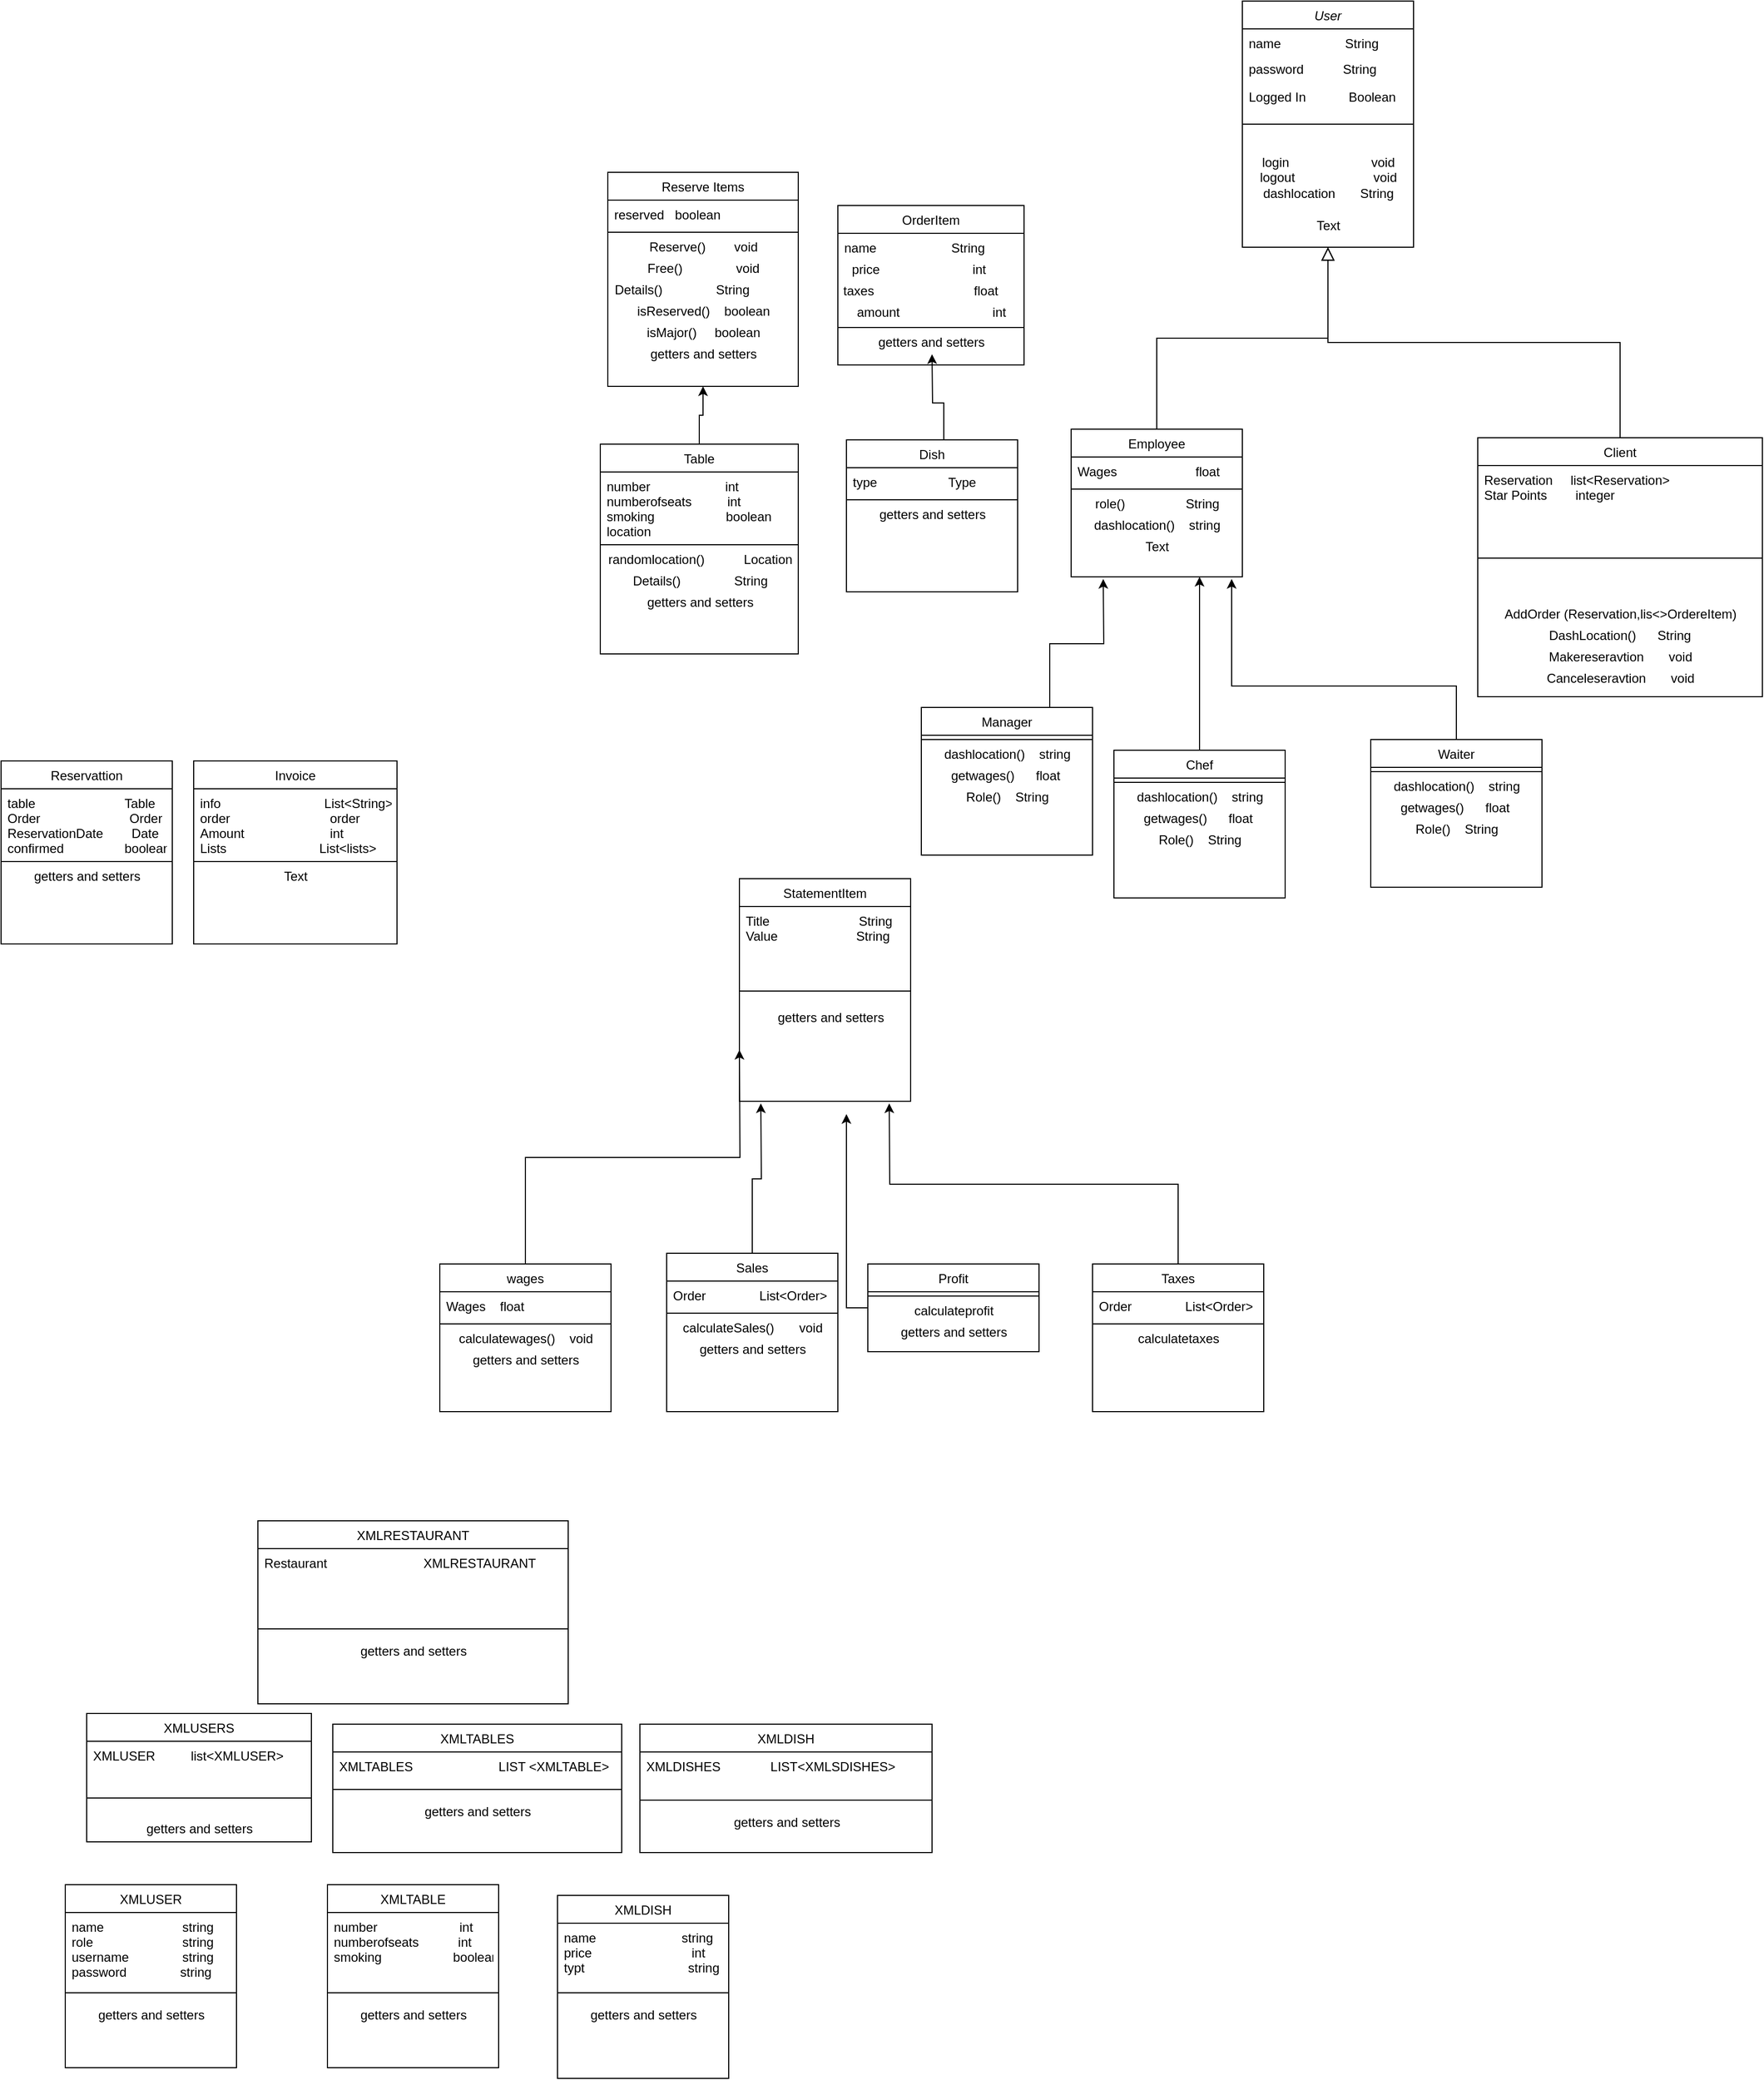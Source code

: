<mxfile version="12.9.7" type="device"><diagram id="C5RBs43oDa-KdzZeNtuy" name="Page-1"><mxGraphModel dx="3723" dy="6605" grid="1" gridSize="10" guides="1" tooltips="1" connect="1" arrows="1" fold="1" page="1" pageScale="1" pageWidth="1654" pageHeight="2336" math="0" shadow="0"><root><mxCell id="WIyWlLk6GJQsqaUBKTNV-0"/><mxCell id="WIyWlLk6GJQsqaUBKTNV-1" parent="WIyWlLk6GJQsqaUBKTNV-0"/><mxCell id="zkfFHV4jXpPFQw0GAbJ--12" value="" style="endArrow=block;endSize=10;endFill=0;shadow=0;strokeWidth=1;rounded=0;edgeStyle=elbowEdgeStyle;elbow=vertical;" parent="WIyWlLk6GJQsqaUBKTNV-1" source="zkfFHV4jXpPFQw0GAbJ--6" target="zkfFHV4jXpPFQw0GAbJ--0" edge="1"><mxGeometry width="160" relative="1" as="geometry"><mxPoint x="200" y="203" as="sourcePoint"/><mxPoint x="200" y="203" as="targetPoint"/></mxGeometry></mxCell><mxCell id="zkfFHV4jXpPFQw0GAbJ--16" value="" style="endArrow=block;endSize=10;endFill=0;shadow=0;strokeWidth=1;rounded=0;edgeStyle=elbowEdgeStyle;elbow=vertical;" parent="WIyWlLk6GJQsqaUBKTNV-1" source="zkfFHV4jXpPFQw0GAbJ--13" target="zkfFHV4jXpPFQw0GAbJ--0" edge="1"><mxGeometry width="160" relative="1" as="geometry"><mxPoint x="210" y="373" as="sourcePoint"/><mxPoint x="310" y="271" as="targetPoint"/></mxGeometry></mxCell><mxCell id="zkfFHV4jXpPFQw0GAbJ--6" value="Employee" style="swimlane;fontStyle=0;align=center;verticalAlign=top;childLayout=stackLayout;horizontal=1;startSize=26;horizontalStack=0;resizeParent=1;resizeLast=0;collapsible=1;marginBottom=0;rounded=0;shadow=0;strokeWidth=1;" parent="WIyWlLk6GJQsqaUBKTNV-1" vertex="1"><mxGeometry x="60" y="370" width="160" height="138" as="geometry"><mxRectangle x="130" y="380" width="160" height="26" as="alternateBounds"/></mxGeometry></mxCell><mxCell id="zkfFHV4jXpPFQw0GAbJ--7" value="Wages                      float" style="text;align=left;verticalAlign=top;spacingLeft=4;spacingRight=4;overflow=hidden;rotatable=0;points=[[0,0.5],[1,0.5]];portConstraint=eastwest;" parent="zkfFHV4jXpPFQw0GAbJ--6" vertex="1"><mxGeometry y="26" width="160" height="26" as="geometry"/></mxCell><mxCell id="zkfFHV4jXpPFQw0GAbJ--9" value="" style="line;html=1;strokeWidth=1;align=left;verticalAlign=middle;spacingTop=-1;spacingLeft=3;spacingRight=3;rotatable=0;labelPosition=right;points=[];portConstraint=eastwest;" parent="zkfFHV4jXpPFQw0GAbJ--6" vertex="1"><mxGeometry y="52" width="160" height="8" as="geometry"/></mxCell><mxCell id="nWMLsTOHyKOP465TPJ_u-1" value="role()&amp;nbsp; &amp;nbsp; &amp;nbsp; &amp;nbsp; &amp;nbsp; &amp;nbsp; &amp;nbsp; &amp;nbsp; &amp;nbsp;String" style="text;html=1;align=center;verticalAlign=middle;resizable=0;points=[];autosize=1;" parent="zkfFHV4jXpPFQw0GAbJ--6" vertex="1"><mxGeometry y="60" width="160" height="20" as="geometry"/></mxCell><mxCell id="nWMLsTOHyKOP465TPJ_u-2" value="dashlocation()&amp;nbsp; &amp;nbsp; string" style="text;html=1;align=center;verticalAlign=middle;resizable=0;points=[];autosize=1;" parent="zkfFHV4jXpPFQw0GAbJ--6" vertex="1"><mxGeometry y="80" width="160" height="20" as="geometry"/></mxCell><mxCell id="nWMLsTOHyKOP465TPJ_u-3" value="Text" style="text;html=1;align=center;verticalAlign=middle;resizable=0;points=[];autosize=1;" parent="zkfFHV4jXpPFQw0GAbJ--6" vertex="1"><mxGeometry y="100" width="160" height="20" as="geometry"/></mxCell><mxCell id="Z7f3L4-Vb3ReVl7veDDW-21" style="edgeStyle=orthogonalEdgeStyle;rounded=0;orthogonalLoop=1;jettySize=auto;html=1;exitX=0.75;exitY=0;exitDx=0;exitDy=0;" parent="WIyWlLk6GJQsqaUBKTNV-1" source="Z7f3L4-Vb3ReVl7veDDW-6" edge="1"><mxGeometry relative="1" as="geometry"><mxPoint x="90" y="510" as="targetPoint"/></mxGeometry></mxCell><mxCell id="Z7f3L4-Vb3ReVl7veDDW-20" style="edgeStyle=orthogonalEdgeStyle;rounded=0;orthogonalLoop=1;jettySize=auto;html=1;exitX=0.5;exitY=0;exitDx=0;exitDy=0;entryX=0.75;entryY=1;entryDx=0;entryDy=0;" parent="WIyWlLk6GJQsqaUBKTNV-1" source="Z7f3L4-Vb3ReVl7veDDW-9" target="zkfFHV4jXpPFQw0GAbJ--6" edge="1"><mxGeometry relative="1" as="geometry"/></mxCell><mxCell id="Z7f3L4-Vb3ReVl7veDDW-19" style="edgeStyle=orthogonalEdgeStyle;rounded=0;orthogonalLoop=1;jettySize=auto;html=1;exitX=0.5;exitY=0;exitDx=0;exitDy=0;" parent="WIyWlLk6GJQsqaUBKTNV-1" source="Z7f3L4-Vb3ReVl7veDDW-14" edge="1"><mxGeometry relative="1" as="geometry"><mxPoint x="210" y="510" as="targetPoint"/><Array as="points"><mxPoint x="210" y="610"/></Array></mxGeometry></mxCell><mxCell id="Z7f3L4-Vb3ReVl7veDDW-9" value="Chef" style="swimlane;fontStyle=0;align=center;verticalAlign=top;childLayout=stackLayout;horizontal=1;startSize=26;horizontalStack=0;resizeParent=1;resizeLast=0;collapsible=1;marginBottom=0;rounded=0;shadow=0;strokeWidth=1;" parent="WIyWlLk6GJQsqaUBKTNV-1" vertex="1"><mxGeometry x="100" y="670" width="160" height="138" as="geometry"><mxRectangle x="130" y="380" width="160" height="26" as="alternateBounds"/></mxGeometry></mxCell><mxCell id="Z7f3L4-Vb3ReVl7veDDW-11" value="" style="line;html=1;strokeWidth=1;align=left;verticalAlign=middle;spacingTop=-1;spacingLeft=3;spacingRight=3;rotatable=0;labelPosition=right;points=[];portConstraint=eastwest;" parent="Z7f3L4-Vb3ReVl7veDDW-9" vertex="1"><mxGeometry y="26" width="160" height="8" as="geometry"/></mxCell><mxCell id="nWMLsTOHyKOP465TPJ_u-7" value="dashlocation()&amp;nbsp; &amp;nbsp; string" style="text;html=1;align=center;verticalAlign=middle;resizable=0;points=[];autosize=1;" parent="Z7f3L4-Vb3ReVl7veDDW-9" vertex="1"><mxGeometry y="34" width="160" height="20" as="geometry"/></mxCell><mxCell id="nWMLsTOHyKOP465TPJ_u-8" value="getwages()&amp;nbsp; &amp;nbsp; &amp;nbsp; float&amp;nbsp;" style="text;html=1;align=center;verticalAlign=middle;resizable=0;points=[];autosize=1;" parent="Z7f3L4-Vb3ReVl7veDDW-9" vertex="1"><mxGeometry y="54" width="160" height="20" as="geometry"/></mxCell><mxCell id="nWMLsTOHyKOP465TPJ_u-9" value="Role()&amp;nbsp; &amp;nbsp; String" style="text;html=1;align=center;verticalAlign=middle;resizable=0;points=[];autosize=1;" parent="Z7f3L4-Vb3ReVl7veDDW-9" vertex="1"><mxGeometry y="74" width="160" height="20" as="geometry"/></mxCell><mxCell id="Z7f3L4-Vb3ReVl7veDDW-6" value="Manager" style="swimlane;fontStyle=0;align=center;verticalAlign=top;childLayout=stackLayout;horizontal=1;startSize=26;horizontalStack=0;resizeParent=1;resizeLast=0;collapsible=1;marginBottom=0;rounded=0;shadow=0;strokeWidth=1;" parent="WIyWlLk6GJQsqaUBKTNV-1" vertex="1"><mxGeometry x="-80" y="630" width="160" height="138" as="geometry"><mxRectangle x="130" y="380" width="160" height="26" as="alternateBounds"/></mxGeometry></mxCell><mxCell id="Z7f3L4-Vb3ReVl7veDDW-8" value="" style="line;html=1;strokeWidth=1;align=left;verticalAlign=middle;spacingTop=-1;spacingLeft=3;spacingRight=3;rotatable=0;labelPosition=right;points=[];portConstraint=eastwest;" parent="Z7f3L4-Vb3ReVl7veDDW-6" vertex="1"><mxGeometry y="26" width="160" height="8" as="geometry"/></mxCell><mxCell id="nWMLsTOHyKOP465TPJ_u-4" value="dashlocation()&amp;nbsp; &amp;nbsp; string" style="text;html=1;align=center;verticalAlign=middle;resizable=0;points=[];autosize=1;" parent="Z7f3L4-Vb3ReVl7veDDW-6" vertex="1"><mxGeometry y="34" width="160" height="20" as="geometry"/></mxCell><mxCell id="nWMLsTOHyKOP465TPJ_u-5" value="getwages()&amp;nbsp; &amp;nbsp; &amp;nbsp; float&amp;nbsp;" style="text;html=1;align=center;verticalAlign=middle;resizable=0;points=[];autosize=1;" parent="Z7f3L4-Vb3ReVl7veDDW-6" vertex="1"><mxGeometry y="54" width="160" height="20" as="geometry"/></mxCell><mxCell id="nWMLsTOHyKOP465TPJ_u-6" value="Role()&amp;nbsp; &amp;nbsp; String" style="text;html=1;align=center;verticalAlign=middle;resizable=0;points=[];autosize=1;" parent="Z7f3L4-Vb3ReVl7veDDW-6" vertex="1"><mxGeometry y="74" width="160" height="20" as="geometry"/></mxCell><mxCell id="Z7f3L4-Vb3ReVl7veDDW-34" style="edgeStyle=orthogonalEdgeStyle;rounded=0;orthogonalLoop=1;jettySize=auto;html=1;exitX=0.5;exitY=0;exitDx=0;exitDy=0;entryX=0.5;entryY=1;entryDx=0;entryDy=0;" parent="WIyWlLk6GJQsqaUBKTNV-1" source="Z7f3L4-Vb3ReVl7veDDW-26" target="Z7f3L4-Vb3ReVl7veDDW-22" edge="1"><mxGeometry relative="1" as="geometry"/></mxCell><mxCell id="Z7f3L4-Vb3ReVl7veDDW-26" value="Table" style="swimlane;fontStyle=0;align=center;verticalAlign=top;childLayout=stackLayout;horizontal=1;startSize=26;horizontalStack=0;resizeParent=1;resizeLast=0;collapsible=1;marginBottom=0;rounded=0;shadow=0;strokeWidth=1;" parent="WIyWlLk6GJQsqaUBKTNV-1" vertex="1"><mxGeometry x="-380" y="384" width="185" height="196" as="geometry"><mxRectangle x="130" y="380" width="160" height="26" as="alternateBounds"/></mxGeometry></mxCell><mxCell id="Z7f3L4-Vb3ReVl7veDDW-27" value="number                     int               &#10;numberofseats          int&#10;smoking                    boolean&#10;location              " style="text;align=left;verticalAlign=top;spacingLeft=4;spacingRight=4;overflow=hidden;rotatable=0;points=[[0,0.5],[1,0.5]];portConstraint=eastwest;" parent="Z7f3L4-Vb3ReVl7veDDW-26" vertex="1"><mxGeometry y="26" width="185" height="64" as="geometry"/></mxCell><mxCell id="Z7f3L4-Vb3ReVl7veDDW-28" value="" style="line;html=1;strokeWidth=1;align=left;verticalAlign=middle;spacingTop=-1;spacingLeft=3;spacingRight=3;rotatable=0;labelPosition=right;points=[];portConstraint=eastwest;" parent="Z7f3L4-Vb3ReVl7veDDW-26" vertex="1"><mxGeometry y="90" width="185" height="8" as="geometry"/></mxCell><mxCell id="nWMLsTOHyKOP465TPJ_u-48" value="randomlocation()&amp;nbsp; &amp;nbsp; &amp;nbsp; &amp;nbsp; &amp;nbsp; &amp;nbsp;Location" style="text;html=1;align=center;verticalAlign=middle;resizable=0;points=[];autosize=1;" parent="Z7f3L4-Vb3ReVl7veDDW-26" vertex="1"><mxGeometry y="98" width="185" height="20" as="geometry"/></mxCell><mxCell id="nWMLsTOHyKOP465TPJ_u-49" value="Details()&amp;nbsp; &amp;nbsp; &amp;nbsp; &amp;nbsp; &amp;nbsp; &amp;nbsp; &amp;nbsp; &amp;nbsp;String" style="text;html=1;align=center;verticalAlign=middle;resizable=0;points=[];autosize=1;" parent="Z7f3L4-Vb3ReVl7veDDW-26" vertex="1"><mxGeometry y="118" width="185" height="20" as="geometry"/></mxCell><mxCell id="nWMLsTOHyKOP465TPJ_u-50" value="getters and setters" style="text;html=1;align=center;verticalAlign=middle;resizable=0;points=[];autosize=1;" parent="Z7f3L4-Vb3ReVl7veDDW-26" vertex="1"><mxGeometry y="138" width="185" height="20" as="geometry"/></mxCell><mxCell id="Z7f3L4-Vb3ReVl7veDDW-37" value="OrderItem" style="swimlane;fontStyle=0;align=center;verticalAlign=top;childLayout=stackLayout;horizontal=1;startSize=26;horizontalStack=0;resizeParent=1;resizeLast=0;collapsible=1;marginBottom=0;rounded=0;shadow=0;strokeWidth=1;" parent="WIyWlLk6GJQsqaUBKTNV-1" vertex="1"><mxGeometry x="-158" y="161" width="174" height="149" as="geometry"><mxRectangle x="130" y="380" width="160" height="26" as="alternateBounds"/></mxGeometry></mxCell><mxCell id="Z7f3L4-Vb3ReVl7veDDW-38" value="name                     String&#10;&#10;" style="text;align=left;verticalAlign=top;spacingLeft=4;spacingRight=4;overflow=hidden;rotatable=0;points=[[0,0.5],[1,0.5]];portConstraint=eastwest;" parent="Z7f3L4-Vb3ReVl7veDDW-37" vertex="1"><mxGeometry y="26" width="174" height="24" as="geometry"/></mxCell><mxCell id="Z7f3L4-Vb3ReVl7veDDW-45" value="price&amp;nbsp; &amp;nbsp; &amp;nbsp; &amp;nbsp; &amp;nbsp; &amp;nbsp; &amp;nbsp; &amp;nbsp; &amp;nbsp; &amp;nbsp; &amp;nbsp; &amp;nbsp; &amp;nbsp; int&amp;nbsp; &amp;nbsp; &amp;nbsp; &amp;nbsp;" style="text;html=1;align=center;verticalAlign=middle;resizable=0;points=[];autosize=1;" parent="Z7f3L4-Vb3ReVl7veDDW-37" vertex="1"><mxGeometry y="50" width="174" height="20" as="geometry"/></mxCell><mxCell id="Z7f3L4-Vb3ReVl7veDDW-46" value="taxes&amp;nbsp; &amp;nbsp; &amp;nbsp; &amp;nbsp; &amp;nbsp; &amp;nbsp; &amp;nbsp; &amp;nbsp; &amp;nbsp; &amp;nbsp; &amp;nbsp; &amp;nbsp; &amp;nbsp; &amp;nbsp; float&amp;nbsp; &amp;nbsp; &amp;nbsp;&amp;nbsp;" style="text;html=1;align=center;verticalAlign=middle;resizable=0;points=[];autosize=1;" parent="Z7f3L4-Vb3ReVl7veDDW-37" vertex="1"><mxGeometry y="70" width="174" height="20" as="geometry"/></mxCell><mxCell id="Z7f3L4-Vb3ReVl7veDDW-47" value="amount&amp;nbsp; &amp;nbsp; &amp;nbsp; &amp;nbsp; &amp;nbsp; &amp;nbsp; &amp;nbsp; &amp;nbsp; &amp;nbsp; &amp;nbsp; &amp;nbsp; &amp;nbsp; &amp;nbsp; int" style="text;html=1;align=center;verticalAlign=middle;resizable=0;points=[];autosize=1;" parent="Z7f3L4-Vb3ReVl7veDDW-37" vertex="1"><mxGeometry y="90" width="174" height="20" as="geometry"/></mxCell><mxCell id="Z7f3L4-Vb3ReVl7veDDW-39" value="" style="line;html=1;strokeWidth=1;align=left;verticalAlign=middle;spacingTop=-1;spacingLeft=3;spacingRight=3;rotatable=0;labelPosition=right;points=[];portConstraint=eastwest;" parent="Z7f3L4-Vb3ReVl7veDDW-37" vertex="1"><mxGeometry y="110" width="174" height="8" as="geometry"/></mxCell><mxCell id="nWMLsTOHyKOP465TPJ_u-47" value="getters and setters" style="text;html=1;align=center;verticalAlign=middle;resizable=0;points=[];autosize=1;" parent="Z7f3L4-Vb3ReVl7veDDW-37" vertex="1"><mxGeometry y="118" width="174" height="20" as="geometry"/></mxCell><mxCell id="Z7f3L4-Vb3ReVl7veDDW-49" style="edgeStyle=orthogonalEdgeStyle;rounded=0;orthogonalLoop=1;jettySize=auto;html=1;" parent="WIyWlLk6GJQsqaUBKTNV-1" edge="1"><mxGeometry relative="1" as="geometry"><mxPoint x="-70" y="300" as="targetPoint"/><mxPoint x="-80" y="390" as="sourcePoint"/></mxGeometry></mxCell><mxCell id="Z7f3L4-Vb3ReVl7veDDW-40" value="Dish" style="swimlane;fontStyle=0;align=center;verticalAlign=top;childLayout=stackLayout;horizontal=1;startSize=26;horizontalStack=0;resizeParent=1;resizeLast=0;collapsible=1;marginBottom=0;rounded=0;shadow=0;strokeWidth=1;" parent="WIyWlLk6GJQsqaUBKTNV-1" vertex="1"><mxGeometry x="-150" y="380" width="160" height="142" as="geometry"><mxRectangle x="130" y="380" width="160" height="26" as="alternateBounds"/></mxGeometry></mxCell><mxCell id="Z7f3L4-Vb3ReVl7veDDW-41" value="type                    Type" style="text;align=left;verticalAlign=top;spacingLeft=4;spacingRight=4;overflow=hidden;rotatable=0;points=[[0,0.5],[1,0.5]];portConstraint=eastwest;" parent="Z7f3L4-Vb3ReVl7veDDW-40" vertex="1"><mxGeometry y="26" width="160" height="26" as="geometry"/></mxCell><mxCell id="Z7f3L4-Vb3ReVl7veDDW-42" value="" style="line;html=1;strokeWidth=1;align=left;verticalAlign=middle;spacingTop=-1;spacingLeft=3;spacingRight=3;rotatable=0;labelPosition=right;points=[];portConstraint=eastwest;" parent="Z7f3L4-Vb3ReVl7veDDW-40" vertex="1"><mxGeometry y="52" width="160" height="8" as="geometry"/></mxCell><mxCell id="nWMLsTOHyKOP465TPJ_u-51" value="getters and setters" style="text;html=1;align=center;verticalAlign=middle;resizable=0;points=[];autosize=1;" parent="Z7f3L4-Vb3ReVl7veDDW-40" vertex="1"><mxGeometry y="60" width="160" height="20" as="geometry"/></mxCell><mxCell id="Z7f3L4-Vb3ReVl7veDDW-74" style="edgeStyle=orthogonalEdgeStyle;rounded=0;orthogonalLoop=1;jettySize=auto;html=1;exitX=0.5;exitY=0;exitDx=0;exitDy=0;" parent="WIyWlLk6GJQsqaUBKTNV-1" source="Z7f3L4-Vb3ReVl7veDDW-54" edge="1"><mxGeometry relative="1" as="geometry"><mxPoint x="-250" y="950" as="targetPoint"/></mxGeometry></mxCell><mxCell id="Z7f3L4-Vb3ReVl7veDDW-78" value="Reservattion" style="swimlane;fontStyle=0;align=center;verticalAlign=top;childLayout=stackLayout;horizontal=1;startSize=26;horizontalStack=0;resizeParent=1;resizeLast=0;collapsible=1;marginBottom=0;rounded=0;shadow=0;strokeWidth=1;" parent="WIyWlLk6GJQsqaUBKTNV-1" vertex="1"><mxGeometry x="-940" y="680" width="160" height="171" as="geometry"><mxRectangle x="130" y="380" width="160" height="26" as="alternateBounds"/></mxGeometry></mxCell><mxCell id="Z7f3L4-Vb3ReVl7veDDW-79" value="table                         Table&#10;Order                         Order&#10;ReservationDate        Date&#10;confirmed                 boolean" style="text;align=left;verticalAlign=top;spacingLeft=4;spacingRight=4;overflow=hidden;rotatable=0;points=[[0,0.5],[1,0.5]];portConstraint=eastwest;" parent="Z7f3L4-Vb3ReVl7veDDW-78" vertex="1"><mxGeometry y="26" width="160" height="64" as="geometry"/></mxCell><mxCell id="Z7f3L4-Vb3ReVl7veDDW-80" value="" style="line;html=1;strokeWidth=1;align=left;verticalAlign=middle;spacingTop=-1;spacingLeft=3;spacingRight=3;rotatable=0;labelPosition=right;points=[];portConstraint=eastwest;" parent="Z7f3L4-Vb3ReVl7veDDW-78" vertex="1"><mxGeometry y="90" width="160" height="8" as="geometry"/></mxCell><mxCell id="nWMLsTOHyKOP465TPJ_u-52" value="getters and setters" style="text;html=1;align=center;verticalAlign=middle;resizable=0;points=[];autosize=1;" parent="Z7f3L4-Vb3ReVl7veDDW-78" vertex="1"><mxGeometry y="98" width="160" height="20" as="geometry"/></mxCell><mxCell id="Z7f3L4-Vb3ReVl7veDDW-81" value="Invoice" style="swimlane;fontStyle=0;align=center;verticalAlign=top;childLayout=stackLayout;horizontal=1;startSize=26;horizontalStack=0;resizeParent=1;resizeLast=0;collapsible=1;marginBottom=0;rounded=0;shadow=0;strokeWidth=1;" parent="WIyWlLk6GJQsqaUBKTNV-1" vertex="1"><mxGeometry x="-760" y="680" width="190" height="171" as="geometry"><mxRectangle x="130" y="380" width="160" height="26" as="alternateBounds"/></mxGeometry></mxCell><mxCell id="Z7f3L4-Vb3ReVl7veDDW-82" value="info                             List&lt;String&gt;&#10;order                            order&#10;Amount                        int&#10;Lists                          List&lt;lists&gt;" style="text;align=left;verticalAlign=top;spacingLeft=4;spacingRight=4;overflow=hidden;rotatable=0;points=[[0,0.5],[1,0.5]];portConstraint=eastwest;" parent="Z7f3L4-Vb3ReVl7veDDW-81" vertex="1"><mxGeometry y="26" width="190" height="64" as="geometry"/></mxCell><mxCell id="Z7f3L4-Vb3ReVl7veDDW-83" value="" style="line;html=1;strokeWidth=1;align=left;verticalAlign=middle;spacingTop=-1;spacingLeft=3;spacingRight=3;rotatable=0;labelPosition=right;points=[];portConstraint=eastwest;" parent="Z7f3L4-Vb3ReVl7veDDW-81" vertex="1"><mxGeometry y="90" width="190" height="8" as="geometry"/></mxCell><mxCell id="nWMLsTOHyKOP465TPJ_u-53" value="Text" style="text;html=1;align=center;verticalAlign=middle;resizable=0;points=[];autosize=1;" parent="Z7f3L4-Vb3ReVl7veDDW-81" vertex="1"><mxGeometry y="98" width="190" height="20" as="geometry"/></mxCell><mxCell id="Z7f3L4-Vb3ReVl7veDDW-54" value="wages" style="swimlane;fontStyle=0;align=center;verticalAlign=top;childLayout=stackLayout;horizontal=1;startSize=26;horizontalStack=0;resizeParent=1;resizeLast=0;collapsible=1;marginBottom=0;rounded=0;shadow=0;strokeWidth=1;" parent="WIyWlLk6GJQsqaUBKTNV-1" vertex="1"><mxGeometry x="-530" y="1150" width="160" height="138" as="geometry"><mxRectangle x="130" y="380" width="160" height="26" as="alternateBounds"/></mxGeometry></mxCell><mxCell id="Z7f3L4-Vb3ReVl7veDDW-55" value="Wages    float" style="text;align=left;verticalAlign=top;spacingLeft=4;spacingRight=4;overflow=hidden;rotatable=0;points=[[0,0.5],[1,0.5]];portConstraint=eastwest;" parent="Z7f3L4-Vb3ReVl7veDDW-54" vertex="1"><mxGeometry y="26" width="160" height="26" as="geometry"/></mxCell><mxCell id="Z7f3L4-Vb3ReVl7veDDW-56" value="" style="line;html=1;strokeWidth=1;align=left;verticalAlign=middle;spacingTop=-1;spacingLeft=3;spacingRight=3;rotatable=0;labelPosition=right;points=[];portConstraint=eastwest;" parent="Z7f3L4-Vb3ReVl7veDDW-54" vertex="1"><mxGeometry y="52" width="160" height="8" as="geometry"/></mxCell><mxCell id="nWMLsTOHyKOP465TPJ_u-23" value="calculatewages()&amp;nbsp; &amp;nbsp; void" style="text;html=1;align=center;verticalAlign=middle;resizable=0;points=[];autosize=1;" parent="Z7f3L4-Vb3ReVl7veDDW-54" vertex="1"><mxGeometry y="60" width="160" height="20" as="geometry"/></mxCell><mxCell id="nWMLsTOHyKOP465TPJ_u-35" value="getters and setters" style="text;html=1;align=center;verticalAlign=middle;resizable=0;points=[];autosize=1;" parent="Z7f3L4-Vb3ReVl7veDDW-54" vertex="1"><mxGeometry y="80" width="160" height="20" as="geometry"/></mxCell><mxCell id="Z7f3L4-Vb3ReVl7veDDW-75" style="edgeStyle=orthogonalEdgeStyle;rounded=0;orthogonalLoop=1;jettySize=auto;html=1;" parent="WIyWlLk6GJQsqaUBKTNV-1" source="Z7f3L4-Vb3ReVl7veDDW-57" edge="1"><mxGeometry relative="1" as="geometry"><mxPoint x="-230" y="1000" as="targetPoint"/></mxGeometry></mxCell><mxCell id="Z7f3L4-Vb3ReVl7veDDW-57" value="Sales" style="swimlane;fontStyle=0;align=center;verticalAlign=top;childLayout=stackLayout;horizontal=1;startSize=26;horizontalStack=0;resizeParent=1;resizeLast=0;collapsible=1;marginBottom=0;rounded=0;shadow=0;strokeWidth=1;" parent="WIyWlLk6GJQsqaUBKTNV-1" vertex="1"><mxGeometry x="-318" y="1140" width="160" height="148" as="geometry"><mxRectangle x="130" y="380" width="160" height="26" as="alternateBounds"/></mxGeometry></mxCell><mxCell id="Z7f3L4-Vb3ReVl7veDDW-58" value="Order               List&lt;Order&gt;" style="text;align=left;verticalAlign=top;spacingLeft=4;spacingRight=4;overflow=hidden;rotatable=0;points=[[0,0.5],[1,0.5]];portConstraint=eastwest;" parent="Z7f3L4-Vb3ReVl7veDDW-57" vertex="1"><mxGeometry y="26" width="160" height="26" as="geometry"/></mxCell><mxCell id="Z7f3L4-Vb3ReVl7veDDW-59" value="" style="line;html=1;strokeWidth=1;align=left;verticalAlign=middle;spacingTop=-1;spacingLeft=3;spacingRight=3;rotatable=0;labelPosition=right;points=[];portConstraint=eastwest;" parent="Z7f3L4-Vb3ReVl7veDDW-57" vertex="1"><mxGeometry y="52" width="160" height="8" as="geometry"/></mxCell><mxCell id="nWMLsTOHyKOP465TPJ_u-24" value="calculateSales()&amp;nbsp; &amp;nbsp; &amp;nbsp; &amp;nbsp;void" style="text;html=1;align=center;verticalAlign=middle;resizable=0;points=[];autosize=1;" parent="Z7f3L4-Vb3ReVl7veDDW-57" vertex="1"><mxGeometry y="60" width="160" height="20" as="geometry"/></mxCell><mxCell id="nWMLsTOHyKOP465TPJ_u-36" value="getters and setters" style="text;html=1;align=center;verticalAlign=middle;resizable=0;points=[];autosize=1;" parent="Z7f3L4-Vb3ReVl7veDDW-57" vertex="1"><mxGeometry y="80" width="160" height="20" as="geometry"/></mxCell><mxCell id="Z7f3L4-Vb3ReVl7veDDW-76" style="edgeStyle=orthogonalEdgeStyle;rounded=0;orthogonalLoop=1;jettySize=auto;html=1;" parent="WIyWlLk6GJQsqaUBKTNV-1" source="Z7f3L4-Vb3ReVl7veDDW-60" edge="1"><mxGeometry relative="1" as="geometry"><mxPoint x="-150" y="1010" as="targetPoint"/></mxGeometry></mxCell><mxCell id="Z7f3L4-Vb3ReVl7veDDW-60" value="Profit" style="swimlane;fontStyle=0;align=center;verticalAlign=top;childLayout=stackLayout;horizontal=1;startSize=26;horizontalStack=0;resizeParent=1;resizeLast=0;collapsible=1;marginBottom=0;rounded=0;shadow=0;strokeWidth=1;" parent="WIyWlLk6GJQsqaUBKTNV-1" vertex="1"><mxGeometry x="-130" y="1150" width="160" height="82" as="geometry"><mxRectangle x="130" y="380" width="160" height="26" as="alternateBounds"/></mxGeometry></mxCell><mxCell id="Z7f3L4-Vb3ReVl7veDDW-62" value="" style="line;html=1;strokeWidth=1;align=left;verticalAlign=middle;spacingTop=-1;spacingLeft=3;spacingRight=3;rotatable=0;labelPosition=right;points=[];portConstraint=eastwest;" parent="Z7f3L4-Vb3ReVl7veDDW-60" vertex="1"><mxGeometry y="26" width="160" height="8" as="geometry"/></mxCell><mxCell id="nWMLsTOHyKOP465TPJ_u-25" value="calculateprofit" style="text;html=1;align=center;verticalAlign=middle;resizable=0;points=[];autosize=1;" parent="Z7f3L4-Vb3ReVl7veDDW-60" vertex="1"><mxGeometry y="34" width="160" height="20" as="geometry"/></mxCell><mxCell id="nWMLsTOHyKOP465TPJ_u-37" value="getters and setters" style="text;html=1;align=center;verticalAlign=middle;resizable=0;points=[];autosize=1;" parent="Z7f3L4-Vb3ReVl7veDDW-60" vertex="1"><mxGeometry y="54" width="160" height="20" as="geometry"/></mxCell><mxCell id="Z7f3L4-Vb3ReVl7veDDW-77" style="edgeStyle=orthogonalEdgeStyle;rounded=0;orthogonalLoop=1;jettySize=auto;html=1;exitX=0.5;exitY=0;exitDx=0;exitDy=0;" parent="WIyWlLk6GJQsqaUBKTNV-1" source="Z7f3L4-Vb3ReVl7veDDW-68" edge="1"><mxGeometry relative="1" as="geometry"><mxPoint x="-110" y="1000" as="targetPoint"/></mxGeometry></mxCell><mxCell id="Z7f3L4-Vb3ReVl7veDDW-68" value="Taxes" style="swimlane;fontStyle=0;align=center;verticalAlign=top;childLayout=stackLayout;horizontal=1;startSize=26;horizontalStack=0;resizeParent=1;resizeLast=0;collapsible=1;marginBottom=0;rounded=0;shadow=0;strokeWidth=1;" parent="WIyWlLk6GJQsqaUBKTNV-1" vertex="1"><mxGeometry x="80" y="1150" width="160" height="138" as="geometry"><mxRectangle x="130" y="380" width="160" height="26" as="alternateBounds"/></mxGeometry></mxCell><mxCell id="Z7f3L4-Vb3ReVl7veDDW-69" value="Order               List&lt;Order&gt;" style="text;align=left;verticalAlign=top;spacingLeft=4;spacingRight=4;overflow=hidden;rotatable=0;points=[[0,0.5],[1,0.5]];portConstraint=eastwest;" parent="Z7f3L4-Vb3ReVl7veDDW-68" vertex="1"><mxGeometry y="26" width="160" height="26" as="geometry"/></mxCell><mxCell id="Z7f3L4-Vb3ReVl7veDDW-70" value="" style="line;html=1;strokeWidth=1;align=left;verticalAlign=middle;spacingTop=-1;spacingLeft=3;spacingRight=3;rotatable=0;labelPosition=right;points=[];portConstraint=eastwest;" parent="Z7f3L4-Vb3ReVl7veDDW-68" vertex="1"><mxGeometry y="52" width="160" height="8" as="geometry"/></mxCell><mxCell id="nWMLsTOHyKOP465TPJ_u-26" value="calculatetaxes" style="text;html=1;align=center;verticalAlign=middle;resizable=0;points=[];autosize=1;" parent="Z7f3L4-Vb3ReVl7veDDW-68" vertex="1"><mxGeometry y="60" width="160" height="20" as="geometry"/></mxCell><mxCell id="Z7f3L4-Vb3ReVl7veDDW-50" value="StatementItem" style="swimlane;fontStyle=0;align=center;verticalAlign=top;childLayout=stackLayout;horizontal=1;startSize=26;horizontalStack=0;resizeParent=1;resizeLast=0;collapsible=1;marginBottom=0;rounded=0;shadow=0;strokeWidth=1;" parent="WIyWlLk6GJQsqaUBKTNV-1" vertex="1"><mxGeometry x="-250" y="790" width="160" height="208" as="geometry"><mxRectangle x="130" y="380" width="160" height="26" as="alternateBounds"/></mxGeometry></mxCell><mxCell id="Z7f3L4-Vb3ReVl7veDDW-51" value="Title                         String&#10;Value                      String" style="text;align=left;verticalAlign=top;spacingLeft=4;spacingRight=4;overflow=hidden;rotatable=0;points=[[0,0.5],[1,0.5]];portConstraint=eastwest;" parent="Z7f3L4-Vb3ReVl7veDDW-50" vertex="1"><mxGeometry y="26" width="160" height="44" as="geometry"/></mxCell><mxCell id="Z7f3L4-Vb3ReVl7veDDW-52" value="" style="line;html=1;strokeWidth=1;align=left;verticalAlign=middle;spacingTop=-1;spacingLeft=3;spacingRight=3;rotatable=0;labelPosition=right;points=[];portConstraint=eastwest;" parent="Z7f3L4-Vb3ReVl7veDDW-50" vertex="1"><mxGeometry y="70" width="160" height="70" as="geometry"/></mxCell><mxCell id="nWMLsTOHyKOP465TPJ_u-38" value="getters and setters" style="text;html=1;align=center;verticalAlign=middle;resizable=0;points=[];autosize=1;" parent="Z7f3L4-Vb3ReVl7veDDW-52" vertex="1"><mxGeometry x="30" y="50" width="110" height="20" as="geometry"/></mxCell><mxCell id="Z7f3L4-Vb3ReVl7veDDW-87" value="XMLRESTAURANT" style="swimlane;fontStyle=0;align=center;verticalAlign=top;childLayout=stackLayout;horizontal=1;startSize=26;horizontalStack=0;resizeParent=1;resizeLast=0;collapsible=1;marginBottom=0;rounded=0;shadow=0;strokeWidth=1;" parent="WIyWlLk6GJQsqaUBKTNV-1" vertex="1"><mxGeometry x="-700" y="1390" width="290" height="171" as="geometry"><mxRectangle x="130" y="380" width="160" height="26" as="alternateBounds"/></mxGeometry></mxCell><mxCell id="Z7f3L4-Vb3ReVl7veDDW-88" value="Restaurant                           XMLRESTAURANT&#10;" style="text;align=left;verticalAlign=top;spacingLeft=4;spacingRight=4;overflow=hidden;rotatable=0;points=[[0,0.5],[1,0.5]];portConstraint=eastwest;" parent="Z7f3L4-Vb3ReVl7veDDW-87" vertex="1"><mxGeometry y="26" width="290" height="64" as="geometry"/></mxCell><mxCell id="Z7f3L4-Vb3ReVl7veDDW-89" value="" style="line;html=1;strokeWidth=1;align=left;verticalAlign=middle;spacingTop=-1;spacingLeft=3;spacingRight=3;rotatable=0;labelPosition=right;points=[];portConstraint=eastwest;" parent="Z7f3L4-Vb3ReVl7veDDW-87" vertex="1"><mxGeometry y="90" width="290" height="22" as="geometry"/></mxCell><mxCell id="nWMLsTOHyKOP465TPJ_u-27" value="getters and setters" style="text;html=1;align=center;verticalAlign=middle;resizable=0;points=[];autosize=1;" parent="Z7f3L4-Vb3ReVl7veDDW-87" vertex="1"><mxGeometry y="112" width="290" height="20" as="geometry"/></mxCell><mxCell id="Z7f3L4-Vb3ReVl7veDDW-92" value="XMLTABLE" style="swimlane;fontStyle=0;align=center;verticalAlign=top;childLayout=stackLayout;horizontal=1;startSize=26;horizontalStack=0;resizeParent=1;resizeLast=0;collapsible=1;marginBottom=0;rounded=0;shadow=0;strokeWidth=1;" parent="WIyWlLk6GJQsqaUBKTNV-1" vertex="1"><mxGeometry x="-635" y="1730" width="160" height="171" as="geometry"><mxRectangle x="130" y="380" width="160" height="26" as="alternateBounds"/></mxGeometry></mxCell><mxCell id="Z7f3L4-Vb3ReVl7veDDW-93" value="number                       int&#10;numberofseats           int&#10;smoking                    boolean" style="text;align=left;verticalAlign=top;spacingLeft=4;spacingRight=4;overflow=hidden;rotatable=0;points=[[0,0.5],[1,0.5]];portConstraint=eastwest;" parent="Z7f3L4-Vb3ReVl7veDDW-92" vertex="1"><mxGeometry y="26" width="160" height="64" as="geometry"/></mxCell><mxCell id="Z7f3L4-Vb3ReVl7veDDW-94" value="" style="line;html=1;strokeWidth=1;align=left;verticalAlign=middle;spacingTop=-1;spacingLeft=3;spacingRight=3;rotatable=0;labelPosition=right;points=[];portConstraint=eastwest;" parent="Z7f3L4-Vb3ReVl7veDDW-92" vertex="1"><mxGeometry y="90" width="160" height="22" as="geometry"/></mxCell><mxCell id="nWMLsTOHyKOP465TPJ_u-33" value="getters and setters" style="text;html=1;align=center;verticalAlign=middle;resizable=0;points=[];autosize=1;" parent="Z7f3L4-Vb3ReVl7veDDW-92" vertex="1"><mxGeometry y="112" width="160" height="20" as="geometry"/></mxCell><mxCell id="Z7f3L4-Vb3ReVl7veDDW-95" value="XMLDISH" style="swimlane;fontStyle=0;align=center;verticalAlign=top;childLayout=stackLayout;horizontal=1;startSize=26;horizontalStack=0;resizeParent=1;resizeLast=0;collapsible=1;marginBottom=0;rounded=0;shadow=0;strokeWidth=1;" parent="WIyWlLk6GJQsqaUBKTNV-1" vertex="1"><mxGeometry x="-420" y="1740" width="160" height="171" as="geometry"><mxRectangle x="130" y="380" width="160" height="26" as="alternateBounds"/></mxGeometry></mxCell><mxCell id="Z7f3L4-Vb3ReVl7veDDW-96" value="name                        string&#10;price                            int&#10;typt                             string" style="text;align=left;verticalAlign=top;spacingLeft=4;spacingRight=4;overflow=hidden;rotatable=0;points=[[0,0.5],[1,0.5]];portConstraint=eastwest;" parent="Z7f3L4-Vb3ReVl7veDDW-95" vertex="1"><mxGeometry y="26" width="160" height="54" as="geometry"/></mxCell><mxCell id="Z7f3L4-Vb3ReVl7veDDW-97" value="" style="line;html=1;strokeWidth=1;align=left;verticalAlign=middle;spacingTop=-1;spacingLeft=3;spacingRight=3;rotatable=0;labelPosition=right;points=[];portConstraint=eastwest;" parent="Z7f3L4-Vb3ReVl7veDDW-95" vertex="1"><mxGeometry y="80" width="160" height="22" as="geometry"/></mxCell><mxCell id="nWMLsTOHyKOP465TPJ_u-34" value="getters and setters" style="text;html=1;align=center;verticalAlign=middle;resizable=0;points=[];autosize=1;" parent="Z7f3L4-Vb3ReVl7veDDW-95" vertex="1"><mxGeometry y="102" width="160" height="20" as="geometry"/></mxCell><mxCell id="Z7f3L4-Vb3ReVl7veDDW-84" value="XMLUSER" style="swimlane;fontStyle=0;align=center;verticalAlign=top;childLayout=stackLayout;horizontal=1;startSize=26;horizontalStack=0;resizeParent=1;resizeLast=0;collapsible=1;marginBottom=0;rounded=0;shadow=0;strokeWidth=1;" parent="WIyWlLk6GJQsqaUBKTNV-1" vertex="1"><mxGeometry x="-880" y="1730" width="160" height="171" as="geometry"><mxRectangle x="130" y="380" width="160" height="26" as="alternateBounds"/></mxGeometry></mxCell><mxCell id="Z7f3L4-Vb3ReVl7veDDW-85" value="name                      string&#10;role                         string&#10;username               string&#10;password               string" style="text;align=left;verticalAlign=top;spacingLeft=4;spacingRight=4;overflow=hidden;rotatable=0;points=[[0,0.5],[1,0.5]];portConstraint=eastwest;" parent="Z7f3L4-Vb3ReVl7veDDW-84" vertex="1"><mxGeometry y="26" width="160" height="64" as="geometry"/></mxCell><mxCell id="Z7f3L4-Vb3ReVl7veDDW-86" value="" style="line;html=1;strokeWidth=1;align=left;verticalAlign=middle;spacingTop=-1;spacingLeft=3;spacingRight=3;rotatable=0;labelPosition=right;points=[];portConstraint=eastwest;" parent="Z7f3L4-Vb3ReVl7veDDW-84" vertex="1"><mxGeometry y="90" width="160" height="22" as="geometry"/></mxCell><mxCell id="nWMLsTOHyKOP465TPJ_u-32" value="getters and setters" style="text;html=1;align=center;verticalAlign=middle;resizable=0;points=[];autosize=1;" parent="Z7f3L4-Vb3ReVl7veDDW-84" vertex="1"><mxGeometry y="112" width="160" height="20" as="geometry"/></mxCell><mxCell id="Z7f3L4-Vb3ReVl7veDDW-103" value="XMLTABLES" style="swimlane;fontStyle=0;align=center;verticalAlign=top;childLayout=stackLayout;horizontal=1;startSize=26;horizontalStack=0;resizeParent=1;resizeLast=0;collapsible=1;marginBottom=0;rounded=0;shadow=0;strokeWidth=1;" parent="WIyWlLk6GJQsqaUBKTNV-1" vertex="1"><mxGeometry x="-630" y="1580" width="270" height="120" as="geometry"><mxRectangle x="130" y="380" width="160" height="26" as="alternateBounds"/></mxGeometry></mxCell><mxCell id="Z7f3L4-Vb3ReVl7veDDW-105" value="XMLTABLES                        LIST &lt;XMLTABLE&gt;" style="text;align=left;verticalAlign=top;spacingLeft=4;spacingRight=4;overflow=hidden;rotatable=0;points=[[0,0.5],[1,0.5]];portConstraint=eastwest;" parent="Z7f3L4-Vb3ReVl7veDDW-103" vertex="1"><mxGeometry y="26" width="270" height="24" as="geometry"/></mxCell><mxCell id="Z7f3L4-Vb3ReVl7veDDW-104" value="" style="line;html=1;strokeWidth=1;align=left;verticalAlign=middle;spacingTop=-1;spacingLeft=3;spacingRight=3;rotatable=0;labelPosition=right;points=[];portConstraint=eastwest;" parent="Z7f3L4-Vb3ReVl7veDDW-103" vertex="1"><mxGeometry y="50" width="270" height="22" as="geometry"/></mxCell><mxCell id="nWMLsTOHyKOP465TPJ_u-30" value="getters and setters" style="text;html=1;align=center;verticalAlign=middle;resizable=0;points=[];autosize=1;" parent="Z7f3L4-Vb3ReVl7veDDW-103" vertex="1"><mxGeometry y="72" width="270" height="20" as="geometry"/></mxCell><mxCell id="Z7f3L4-Vb3ReVl7veDDW-106" value="XMLDISH" style="swimlane;fontStyle=0;align=center;verticalAlign=top;childLayout=stackLayout;horizontal=1;startSize=26;horizontalStack=0;resizeParent=1;resizeLast=0;collapsible=1;marginBottom=0;rounded=0;shadow=0;strokeWidth=1;" parent="WIyWlLk6GJQsqaUBKTNV-1" vertex="1"><mxGeometry x="-343" y="1580" width="273" height="120" as="geometry"><mxRectangle x="130" y="380" width="160" height="26" as="alternateBounds"/></mxGeometry></mxCell><mxCell id="Z7f3L4-Vb3ReVl7veDDW-108" value="XMLDISHES              LIST&lt;XMLSDISHES&gt;  " style="text;align=left;verticalAlign=top;spacingLeft=4;spacingRight=4;overflow=hidden;rotatable=0;points=[[0,0.5],[1,0.5]];portConstraint=eastwest;" parent="Z7f3L4-Vb3ReVl7veDDW-106" vertex="1"><mxGeometry y="26" width="273" height="34" as="geometry"/></mxCell><mxCell id="Z7f3L4-Vb3ReVl7veDDW-107" value="" style="line;html=1;strokeWidth=1;align=left;verticalAlign=middle;spacingTop=-1;spacingLeft=3;spacingRight=3;rotatable=0;labelPosition=right;points=[];portConstraint=eastwest;" parent="Z7f3L4-Vb3ReVl7veDDW-106" vertex="1"><mxGeometry y="60" width="273" height="22" as="geometry"/></mxCell><mxCell id="nWMLsTOHyKOP465TPJ_u-31" value="getters and setters" style="text;html=1;align=center;verticalAlign=middle;resizable=0;points=[];autosize=1;" parent="Z7f3L4-Vb3ReVl7veDDW-106" vertex="1"><mxGeometry y="82" width="273" height="20" as="geometry"/></mxCell><mxCell id="zkfFHV4jXpPFQw0GAbJ--0" value="User" style="swimlane;fontStyle=2;align=center;verticalAlign=top;childLayout=stackLayout;horizontal=1;startSize=26;horizontalStack=0;resizeParent=1;resizeLast=0;collapsible=1;marginBottom=0;rounded=0;shadow=0;strokeWidth=1;" parent="WIyWlLk6GJQsqaUBKTNV-1" vertex="1"><mxGeometry x="220" y="-30" width="160" height="230" as="geometry"><mxRectangle x="230" y="140" width="160" height="26" as="alternateBounds"/></mxGeometry></mxCell><mxCell id="zkfFHV4jXpPFQw0GAbJ--1" value="name                  String" style="text;align=left;verticalAlign=top;spacingLeft=4;spacingRight=4;overflow=hidden;rotatable=0;points=[[0,0.5],[1,0.5]];portConstraint=eastwest;" parent="zkfFHV4jXpPFQw0GAbJ--0" vertex="1"><mxGeometry y="26" width="160" height="24" as="geometry"/></mxCell><mxCell id="zkfFHV4jXpPFQw0GAbJ--2" value="password           String" style="text;align=left;verticalAlign=top;spacingLeft=4;spacingRight=4;overflow=hidden;rotatable=0;points=[[0,0.5],[1,0.5]];portConstraint=eastwest;rounded=0;shadow=0;html=0;" parent="zkfFHV4jXpPFQw0GAbJ--0" vertex="1"><mxGeometry y="50" width="160" height="26" as="geometry"/></mxCell><mxCell id="zkfFHV4jXpPFQw0GAbJ--3" value="Logged In            Boolean&#10;&#10;username        String" style="text;align=left;verticalAlign=top;spacingLeft=4;spacingRight=4;overflow=hidden;rotatable=0;points=[[0,0.5],[1,0.5]];portConstraint=eastwest;rounded=0;shadow=0;html=0;" parent="zkfFHV4jXpPFQw0GAbJ--0" vertex="1"><mxGeometry y="76" width="160" height="24" as="geometry"/></mxCell><mxCell id="zkfFHV4jXpPFQw0GAbJ--4" value="" style="line;html=1;strokeWidth=1;align=left;verticalAlign=middle;spacingTop=-1;spacingLeft=3;spacingRight=3;rotatable=0;labelPosition=right;points=[];portConstraint=eastwest;" parent="zkfFHV4jXpPFQw0GAbJ--0" vertex="1"><mxGeometry y="100" width="160" height="30" as="geometry"/></mxCell><mxCell id="Z7f3L4-Vb3ReVl7veDDW-112" value="&lt;br&gt;login&amp;nbsp; &amp;nbsp; &amp;nbsp; &amp;nbsp; &amp;nbsp; &amp;nbsp; &amp;nbsp; &amp;nbsp; &amp;nbsp; &amp;nbsp; &amp;nbsp; &amp;nbsp;void&lt;br&gt;logout&amp;nbsp; &amp;nbsp; &amp;nbsp; &amp;nbsp; &amp;nbsp; &amp;nbsp; &amp;nbsp; &amp;nbsp; &amp;nbsp; &amp;nbsp; &amp;nbsp; void&lt;br&gt;dashlocation&amp;nbsp; &amp;nbsp; &amp;nbsp; &amp;nbsp;String&lt;br&gt;&lt;br&gt;" style="text;html=1;align=center;verticalAlign=middle;resizable=0;points=[];autosize=1;" parent="zkfFHV4jXpPFQw0GAbJ--0" vertex="1"><mxGeometry y="130" width="160" height="70" as="geometry"/></mxCell><mxCell id="Z7f3L4-Vb3ReVl7veDDW-113" value="Text" style="text;html=1;align=center;verticalAlign=middle;resizable=0;points=[];autosize=1;" parent="zkfFHV4jXpPFQw0GAbJ--0" vertex="1"><mxGeometry y="200" width="160" height="20" as="geometry"/></mxCell><mxCell id="Z7f3L4-Vb3ReVl7veDDW-14" value="Waiter" style="swimlane;fontStyle=0;align=center;verticalAlign=top;childLayout=stackLayout;horizontal=1;startSize=26;horizontalStack=0;resizeParent=1;resizeLast=0;collapsible=1;marginBottom=0;rounded=0;shadow=0;strokeWidth=1;" parent="WIyWlLk6GJQsqaUBKTNV-1" vertex="1"><mxGeometry x="340" y="660" width="160" height="138" as="geometry"><mxRectangle x="130" y="380" width="160" height="26" as="alternateBounds"/></mxGeometry></mxCell><mxCell id="Z7f3L4-Vb3ReVl7veDDW-16" value="" style="line;html=1;strokeWidth=1;align=left;verticalAlign=middle;spacingTop=-1;spacingLeft=3;spacingRight=3;rotatable=0;labelPosition=right;points=[];portConstraint=eastwest;" parent="Z7f3L4-Vb3ReVl7veDDW-14" vertex="1"><mxGeometry y="26" width="160" height="8" as="geometry"/></mxCell><mxCell id="nWMLsTOHyKOP465TPJ_u-10" value="dashlocation()&amp;nbsp; &amp;nbsp; string" style="text;html=1;align=center;verticalAlign=middle;resizable=0;points=[];autosize=1;" parent="Z7f3L4-Vb3ReVl7veDDW-14" vertex="1"><mxGeometry y="34" width="160" height="20" as="geometry"/></mxCell><mxCell id="nWMLsTOHyKOP465TPJ_u-11" value="getwages()&amp;nbsp; &amp;nbsp; &amp;nbsp; float&amp;nbsp;" style="text;html=1;align=center;verticalAlign=middle;resizable=0;points=[];autosize=1;" parent="Z7f3L4-Vb3ReVl7veDDW-14" vertex="1"><mxGeometry y="54" width="160" height="20" as="geometry"/></mxCell><mxCell id="nWMLsTOHyKOP465TPJ_u-12" value="Role()&amp;nbsp; &amp;nbsp; String" style="text;html=1;align=center;verticalAlign=middle;resizable=0;points=[];autosize=1;" parent="Z7f3L4-Vb3ReVl7veDDW-14" vertex="1"><mxGeometry y="74" width="160" height="20" as="geometry"/></mxCell><mxCell id="zkfFHV4jXpPFQw0GAbJ--13" value="Client" style="swimlane;fontStyle=0;align=center;verticalAlign=top;childLayout=stackLayout;horizontal=1;startSize=26;horizontalStack=0;resizeParent=1;resizeLast=0;collapsible=1;marginBottom=0;rounded=0;shadow=0;strokeWidth=1;" parent="WIyWlLk6GJQsqaUBKTNV-1" vertex="1"><mxGeometry x="440" y="378" width="266" height="242" as="geometry"><mxRectangle x="340" y="380" width="170" height="26" as="alternateBounds"/></mxGeometry></mxCell><mxCell id="zkfFHV4jXpPFQw0GAbJ--14" value="Reservation     list&lt;Reservation&gt;&#10;Star Points        integer" style="text;align=left;verticalAlign=top;spacingLeft=4;spacingRight=4;overflow=hidden;rotatable=0;points=[[0,0.5],[1,0.5]];portConstraint=eastwest;" parent="zkfFHV4jXpPFQw0GAbJ--13" vertex="1"><mxGeometry y="26" width="266" height="44" as="geometry"/></mxCell><mxCell id="zkfFHV4jXpPFQw0GAbJ--15" value="" style="line;html=1;strokeWidth=1;align=left;verticalAlign=middle;spacingTop=-1;spacingLeft=3;spacingRight=3;rotatable=0;labelPosition=right;points=[];portConstraint=eastwest;" parent="zkfFHV4jXpPFQw0GAbJ--13" vertex="1"><mxGeometry y="70" width="266" height="85" as="geometry"/></mxCell><mxCell id="nWMLsTOHyKOP465TPJ_u-21" value="AddOrder (Reservation,lis&amp;lt;&amp;gt;OrdereItem)" style="text;html=1;align=center;verticalAlign=middle;resizable=0;points=[];autosize=1;" parent="zkfFHV4jXpPFQw0GAbJ--13" vertex="1"><mxGeometry y="155" width="266" height="20" as="geometry"/></mxCell><mxCell id="nWMLsTOHyKOP465TPJ_u-18" value="DashLocation()&amp;nbsp; &amp;nbsp; &amp;nbsp; String" style="text;html=1;strokeColor=none;fillColor=none;align=center;verticalAlign=middle;whiteSpace=wrap;rounded=0;" parent="zkfFHV4jXpPFQw0GAbJ--13" vertex="1"><mxGeometry y="175" width="266" height="20" as="geometry"/></mxCell><mxCell id="nWMLsTOHyKOP465TPJ_u-19" value="Makereseravtion&amp;nbsp; &amp;nbsp; &amp;nbsp; &amp;nbsp;void" style="text;html=1;align=center;verticalAlign=middle;resizable=0;points=[];autosize=1;" parent="zkfFHV4jXpPFQw0GAbJ--13" vertex="1"><mxGeometry y="195" width="266" height="20" as="geometry"/></mxCell><mxCell id="nWMLsTOHyKOP465TPJ_u-20" value="Canceleseravtion&amp;nbsp; &amp;nbsp; &amp;nbsp; &amp;nbsp;void" style="text;html=1;align=center;verticalAlign=middle;resizable=0;points=[];autosize=1;" parent="zkfFHV4jXpPFQw0GAbJ--13" vertex="1"><mxGeometry y="215" width="266" height="20" as="geometry"/></mxCell><mxCell id="Z7f3L4-Vb3ReVl7veDDW-99" value="XMLUSERS" style="swimlane;fontStyle=0;align=center;verticalAlign=top;childLayout=stackLayout;horizontal=1;startSize=26;horizontalStack=0;resizeParent=1;resizeLast=0;collapsible=1;marginBottom=0;rounded=0;shadow=0;strokeWidth=1;" parent="WIyWlLk6GJQsqaUBKTNV-1" vertex="1"><mxGeometry x="-860" y="1570" width="210" height="120" as="geometry"><mxRectangle x="130" y="380" width="160" height="26" as="alternateBounds"/></mxGeometry></mxCell><mxCell id="Z7f3L4-Vb3ReVl7veDDW-100" value="XMLUSER          list&lt;XMLUSER&gt;" style="text;align=left;verticalAlign=top;spacingLeft=4;spacingRight=4;overflow=hidden;rotatable=0;points=[[0,0.5],[1,0.5]];portConstraint=eastwest;" parent="Z7f3L4-Vb3ReVl7veDDW-99" vertex="1"><mxGeometry y="26" width="210" height="34" as="geometry"/></mxCell><mxCell id="Z7f3L4-Vb3ReVl7veDDW-101" value="" style="line;html=1;strokeWidth=1;align=left;verticalAlign=middle;spacingTop=-1;spacingLeft=3;spacingRight=3;rotatable=0;labelPosition=right;points=[];portConstraint=eastwest;" parent="Z7f3L4-Vb3ReVl7veDDW-99" vertex="1"><mxGeometry y="60" width="210" height="38" as="geometry"/></mxCell><mxCell id="nWMLsTOHyKOP465TPJ_u-28" value="getters and setters" style="text;html=1;align=center;verticalAlign=middle;resizable=0;points=[];autosize=1;" parent="Z7f3L4-Vb3ReVl7veDDW-99" vertex="1"><mxGeometry y="98" width="210" height="20" as="geometry"/></mxCell><mxCell id="Z7f3L4-Vb3ReVl7veDDW-22" value="Reserve Items" style="swimlane;fontStyle=0;align=center;verticalAlign=top;childLayout=stackLayout;horizontal=1;startSize=26;horizontalStack=0;resizeParent=1;resizeLast=0;collapsible=1;marginBottom=0;rounded=0;shadow=0;strokeWidth=1;" parent="WIyWlLk6GJQsqaUBKTNV-1" vertex="1"><mxGeometry x="-373" y="130" width="178" height="200" as="geometry"><mxRectangle x="130" y="380" width="160" height="26" as="alternateBounds"/></mxGeometry></mxCell><mxCell id="Z7f3L4-Vb3ReVl7veDDW-23" value="reserved   boolean&#10;" style="text;align=left;verticalAlign=top;spacingLeft=4;spacingRight=4;overflow=hidden;rotatable=0;points=[[0,0.5],[1,0.5]];portConstraint=eastwest;" parent="Z7f3L4-Vb3ReVl7veDDW-22" vertex="1"><mxGeometry y="26" width="178" height="26" as="geometry"/></mxCell><mxCell id="Z7f3L4-Vb3ReVl7veDDW-24" value="" style="line;html=1;strokeWidth=1;align=left;verticalAlign=middle;spacingTop=-1;spacingLeft=3;spacingRight=3;rotatable=0;labelPosition=right;points=[];portConstraint=eastwest;" parent="Z7f3L4-Vb3ReVl7veDDW-22" vertex="1"><mxGeometry y="52" width="178" height="8" as="geometry"/></mxCell><mxCell id="nWMLsTOHyKOP465TPJ_u-41" value="Reserve()&amp;nbsp; &amp;nbsp; &amp;nbsp; &amp;nbsp; void" style="text;html=1;align=center;verticalAlign=middle;resizable=0;points=[];autosize=1;" parent="Z7f3L4-Vb3ReVl7veDDW-22" vertex="1"><mxGeometry y="60" width="178" height="20" as="geometry"/></mxCell><mxCell id="nWMLsTOHyKOP465TPJ_u-42" value="Free()&amp;nbsp; &amp;nbsp; &amp;nbsp; &amp;nbsp; &amp;nbsp; &amp;nbsp; &amp;nbsp; &amp;nbsp;void" style="text;html=1;align=center;verticalAlign=middle;resizable=0;points=[];autosize=1;" parent="Z7f3L4-Vb3ReVl7veDDW-22" vertex="1"><mxGeometry y="80" width="178" height="20" as="geometry"/></mxCell><mxCell id="nWMLsTOHyKOP465TPJ_u-43" value="&amp;nbsp;Details()&amp;nbsp; &amp;nbsp; &amp;nbsp; &amp;nbsp; &amp;nbsp; &amp;nbsp; &amp;nbsp; &amp;nbsp;String&amp;nbsp; &amp;nbsp; &amp;nbsp; &amp;nbsp; &amp;nbsp; &amp;nbsp; &amp;nbsp;" style="text;html=1;align=center;verticalAlign=middle;resizable=0;points=[];autosize=1;" parent="Z7f3L4-Vb3ReVl7veDDW-22" vertex="1"><mxGeometry y="100" width="178" height="20" as="geometry"/></mxCell><mxCell id="nWMLsTOHyKOP465TPJ_u-44" value="isReserved()&amp;nbsp; &amp;nbsp; boolean" style="text;html=1;align=center;verticalAlign=middle;resizable=0;points=[];autosize=1;" parent="Z7f3L4-Vb3ReVl7veDDW-22" vertex="1"><mxGeometry y="120" width="178" height="20" as="geometry"/></mxCell><mxCell id="nWMLsTOHyKOP465TPJ_u-45" value="isMajor()&amp;nbsp; &amp;nbsp; &amp;nbsp;boolean" style="text;html=1;align=center;verticalAlign=middle;resizable=0;points=[];autosize=1;" parent="Z7f3L4-Vb3ReVl7veDDW-22" vertex="1"><mxGeometry y="140" width="178" height="20" as="geometry"/></mxCell><mxCell id="nWMLsTOHyKOP465TPJ_u-46" value="getters and setters" style="text;html=1;align=center;verticalAlign=middle;resizable=0;points=[];autosize=1;" parent="Z7f3L4-Vb3ReVl7veDDW-22" vertex="1"><mxGeometry y="160" width="178" height="20" as="geometry"/></mxCell></root></mxGraphModel></diagram></mxfile>